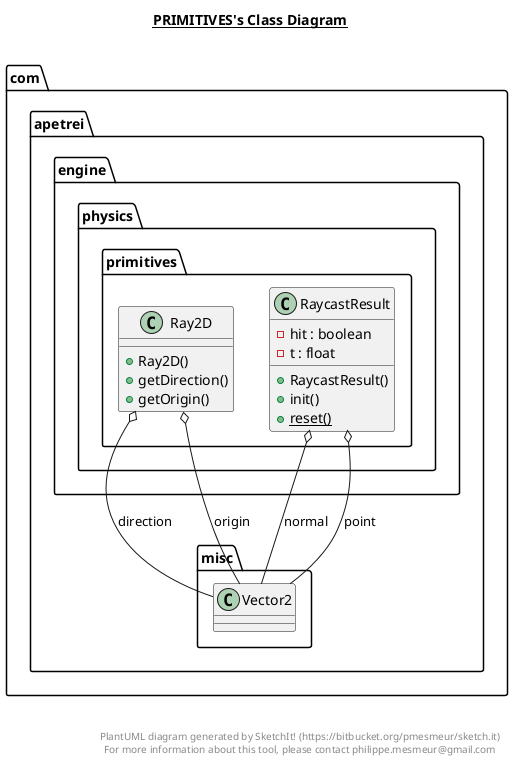 @startuml

title __PRIMITIVES's Class Diagram__\n

  namespace com.apetrei.engine {
    namespace physics {
      namespace primitives {
        class com.apetrei.engine.physics.primitives.Ray2D {
            + Ray2D()
            + getDirection()
            + getOrigin()
        }
      }
    }
  }
  

  namespace com.apetrei.engine {
    namespace physics {
      namespace primitives {
        class com.apetrei.engine.physics.primitives.RaycastResult {
            - hit : boolean
            - t : float
            + RaycastResult()
            + init()
            {static} + reset()
        }
      }
    }
  }
  

  com.apetrei.engine.physics.primitives.Ray2D o-- com.apetrei.misc.Vector2 : direction
  com.apetrei.engine.physics.primitives.Ray2D o-- com.apetrei.misc.Vector2 : origin
  com.apetrei.engine.physics.primitives.RaycastResult o-- com.apetrei.misc.Vector2 : normal
  com.apetrei.engine.physics.primitives.RaycastResult o-- com.apetrei.misc.Vector2 : point


right footer


PlantUML diagram generated by SketchIt! (https://bitbucket.org/pmesmeur/sketch.it)
For more information about this tool, please contact philippe.mesmeur@gmail.com
endfooter

@enduml
